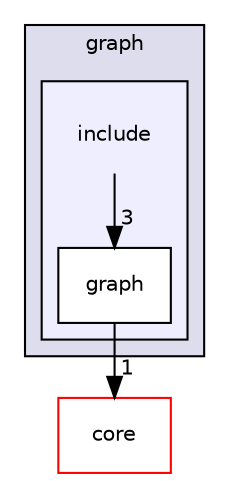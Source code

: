 digraph "NANA/modules/graph/include" {
  compound=true
  node [ fontsize="10", fontname="Helvetica"];
  edge [ labelfontsize="10", labelfontname="Helvetica"];
  subgraph clusterdir_33c137a055f180a488eaf5b0b4e3c87c {
    graph [ bgcolor="#ddddee", pencolor="black", label="graph" fontname="Helvetica", fontsize="10", URL="dir_33c137a055f180a488eaf5b0b4e3c87c.html"]
  subgraph clusterdir_530ae37280304dae5fb598c43c6ead02 {
    graph [ bgcolor="#eeeeff", pencolor="black", label="" URL="dir_530ae37280304dae5fb598c43c6ead02.html"];
    dir_530ae37280304dae5fb598c43c6ead02 [shape=plaintext label="include"];
  dir_ded71b52e7152afc80bc15dd74410626 [shape=box label="graph" fillcolor="white" style="filled" URL="dir_ded71b52e7152afc80bc15dd74410626.html"];
  }
  }
  dir_c3e203e05606b384f5fc9d03652c3ac7 [shape=box label="core" fillcolor="white" style="filled" color="red" URL="dir_c3e203e05606b384f5fc9d03652c3ac7.html"];
  dir_530ae37280304dae5fb598c43c6ead02->dir_ded71b52e7152afc80bc15dd74410626 [headlabel="3", labeldistance=1.5 headhref="dir_000017_000018.html"];
  dir_ded71b52e7152afc80bc15dd74410626->dir_c3e203e05606b384f5fc9d03652c3ac7 [headlabel="1", labeldistance=1.5 headhref="dir_000018_000006.html"];
}
